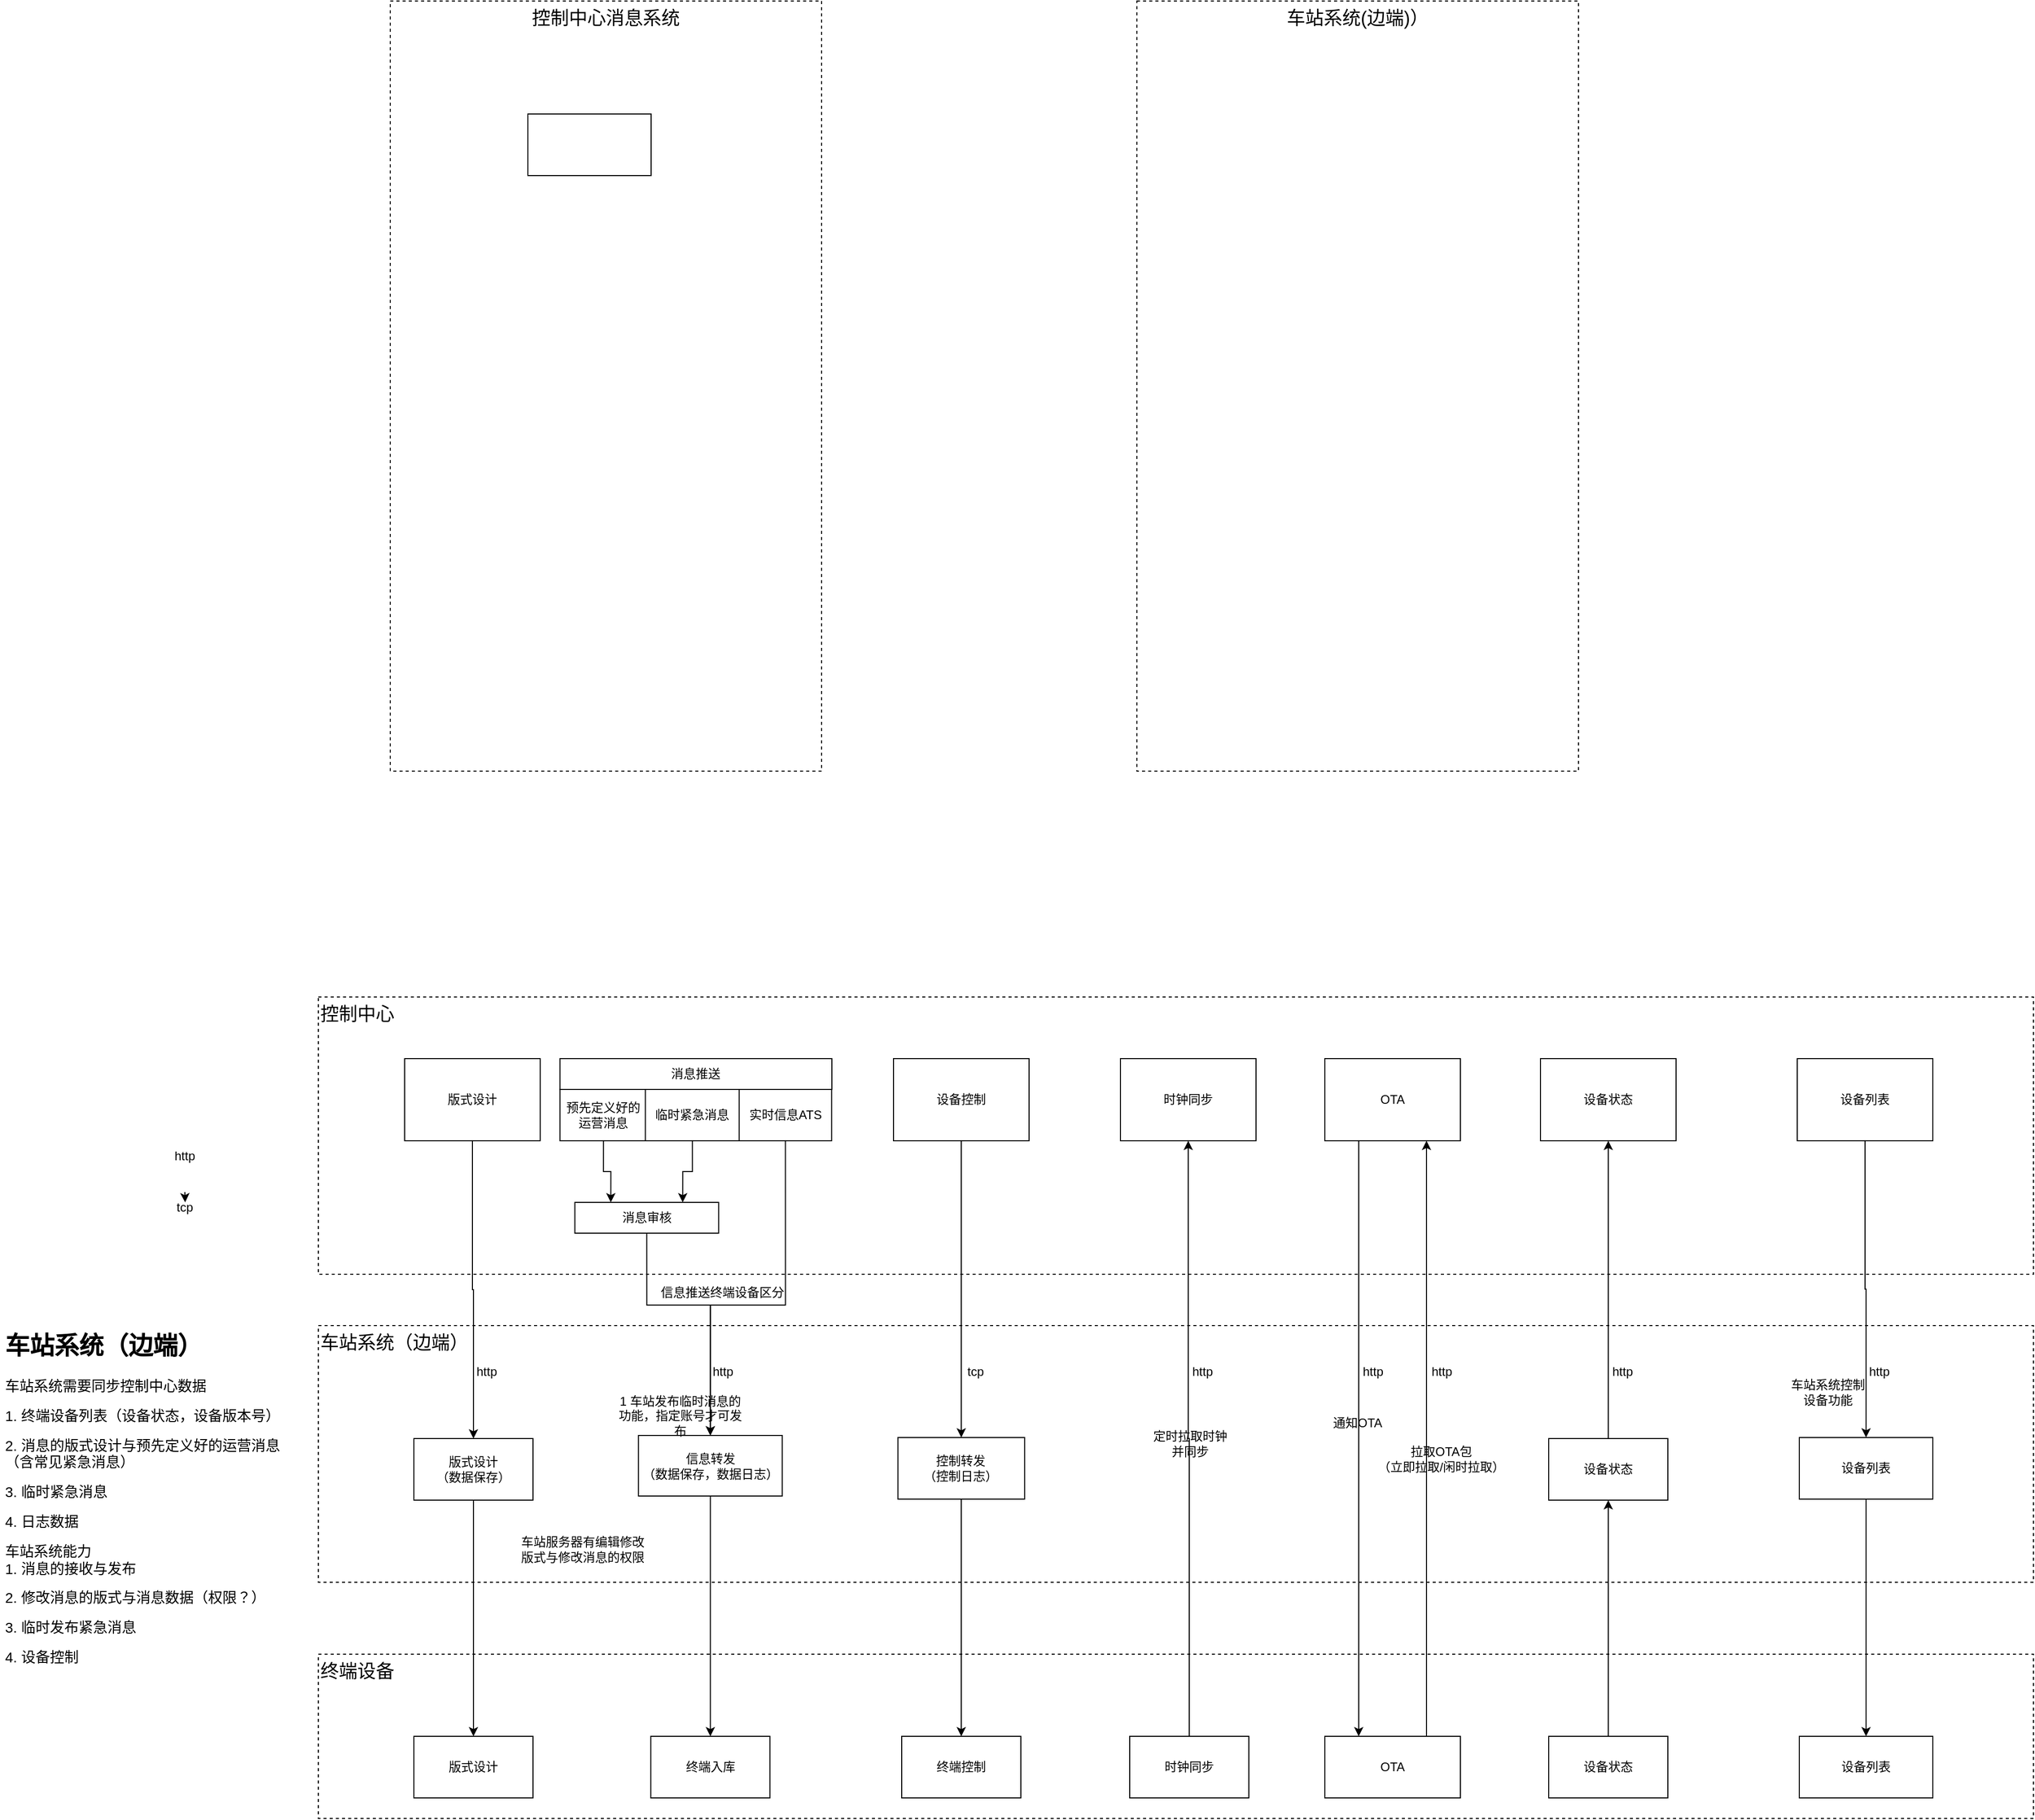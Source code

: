 <mxfile version="21.3.5" type="github">
  <diagram name="第 1 页" id="WxWkG-pKVZrvrhtKARHQ">
    <mxGraphModel dx="1744" dy="909" grid="1" gridSize="10" guides="1" tooltips="1" connect="1" arrows="1" fold="1" page="1" pageScale="1" pageWidth="827" pageHeight="1169" math="0" shadow="0">
      <root>
        <mxCell id="0" />
        <mxCell id="1" parent="0" />
        <mxCell id="FDIz5WSHnkQEFrHZKm8G-6" value="&lt;font style=&quot;font-size: 18px;&quot;&gt;控制中心&lt;/font&gt;" style="rounded=0;whiteSpace=wrap;html=1;align=left;verticalAlign=top;dashed=1;" parent="1" vertex="1">
          <mxGeometry x="320" y="1210" width="1670" height="270" as="geometry" />
        </mxCell>
        <mxCell id="FDIz5WSHnkQEFrHZKm8G-10" value="&lt;font style=&quot;font-size: 18px;&quot;&gt;终端设备&lt;/font&gt;" style="rounded=0;whiteSpace=wrap;html=1;align=left;verticalAlign=top;dashed=1;" parent="1" vertex="1">
          <mxGeometry x="320" y="1850" width="1670" height="160" as="geometry" />
        </mxCell>
        <mxCell id="FDIz5WSHnkQEFrHZKm8G-11" value="&lt;font style=&quot;font-size: 18px;&quot;&gt;车站系统（边端）&lt;/font&gt;" style="rounded=0;whiteSpace=wrap;html=1;align=left;verticalAlign=top;dashed=1;" parent="1" vertex="1">
          <mxGeometry x="320" y="1530" width="1670" height="250" as="geometry" />
        </mxCell>
        <mxCell id="MEf120TzHeJ7vrePYZAw-9" value="&lt;font style=&quot;font-size: 18px;&quot;&gt;车站系统(边端)）&lt;/font&gt;" style="rounded=0;whiteSpace=wrap;html=1;dashed=1;verticalAlign=top;" parent="1" vertex="1">
          <mxGeometry x="1117" y="240" width="430" height="750" as="geometry" />
        </mxCell>
        <mxCell id="MEf120TzHeJ7vrePYZAw-5" value="&lt;font style=&quot;font-size: 18px;&quot;&gt;控制中心消息系统&lt;/font&gt;" style="rounded=0;whiteSpace=wrap;html=1;dashed=1;verticalAlign=top;" parent="1" vertex="1">
          <mxGeometry x="390" y="240" width="420" height="750" as="geometry" />
        </mxCell>
        <mxCell id="FDIz5WSHnkQEFrHZKm8G-16" style="edgeStyle=orthogonalEdgeStyle;rounded=0;orthogonalLoop=1;jettySize=auto;html=1;exitX=0.5;exitY=1;exitDx=0;exitDy=0;entryX=0.5;entryY=0;entryDx=0;entryDy=0;" parent="1" source="FDIz5WSHnkQEFrHZKm8G-12" target="FDIz5WSHnkQEFrHZKm8G-13" edge="1">
          <mxGeometry relative="1" as="geometry" />
        </mxCell>
        <mxCell id="FDIz5WSHnkQEFrHZKm8G-12" value="版式设计" style="rounded=0;whiteSpace=wrap;html=1;" parent="1" vertex="1">
          <mxGeometry x="404" y="1270" width="132" height="80" as="geometry" />
        </mxCell>
        <mxCell id="FDIz5WSHnkQEFrHZKm8G-17" style="edgeStyle=orthogonalEdgeStyle;rounded=0;orthogonalLoop=1;jettySize=auto;html=1;exitX=0.5;exitY=1;exitDx=0;exitDy=0;entryX=0.5;entryY=0;entryDx=0;entryDy=0;" parent="1" source="FDIz5WSHnkQEFrHZKm8G-13" target="FDIz5WSHnkQEFrHZKm8G-15" edge="1">
          <mxGeometry relative="1" as="geometry" />
        </mxCell>
        <mxCell id="FDIz5WSHnkQEFrHZKm8G-13" value="版式设计&lt;br&gt;（数据保存）" style="rounded=0;whiteSpace=wrap;html=1;" parent="1" vertex="1">
          <mxGeometry x="413" y="1640" width="116" height="60" as="geometry" />
        </mxCell>
        <mxCell id="FDIz5WSHnkQEFrHZKm8G-15" value="版式设计" style="rounded=0;whiteSpace=wrap;html=1;" parent="1" vertex="1">
          <mxGeometry x="413" y="1930" width="116" height="60" as="geometry" />
        </mxCell>
        <mxCell id="FDIz5WSHnkQEFrHZKm8G-18" value="消息推送" style="rounded=0;whiteSpace=wrap;html=1;" parent="1" vertex="1">
          <mxGeometry x="555.25" y="1270" width="264.75" height="30" as="geometry" />
        </mxCell>
        <mxCell id="FDIz5WSHnkQEFrHZKm8G-23" style="edgeStyle=orthogonalEdgeStyle;rounded=0;orthogonalLoop=1;jettySize=auto;html=1;exitX=0.5;exitY=1;exitDx=0;exitDy=0;entryX=0.25;entryY=0;entryDx=0;entryDy=0;" parent="1" source="FDIz5WSHnkQEFrHZKm8G-19" target="FDIz5WSHnkQEFrHZKm8G-21" edge="1">
          <mxGeometry relative="1" as="geometry" />
        </mxCell>
        <mxCell id="FDIz5WSHnkQEFrHZKm8G-19" value="预先定义好的运营消息" style="rounded=0;whiteSpace=wrap;html=1;" parent="1" vertex="1">
          <mxGeometry x="555.25" y="1300" width="84.75" height="50" as="geometry" />
        </mxCell>
        <mxCell id="FDIz5WSHnkQEFrHZKm8G-24" style="edgeStyle=orthogonalEdgeStyle;rounded=0;orthogonalLoop=1;jettySize=auto;html=1;exitX=0.5;exitY=1;exitDx=0;exitDy=0;entryX=0.75;entryY=0;entryDx=0;entryDy=0;" parent="1" source="FDIz5WSHnkQEFrHZKm8G-20" target="FDIz5WSHnkQEFrHZKm8G-21" edge="1">
          <mxGeometry relative="1" as="geometry" />
        </mxCell>
        <mxCell id="FDIz5WSHnkQEFrHZKm8G-20" value="临时紧急消息" style="rounded=0;whiteSpace=wrap;html=1;" parent="1" vertex="1">
          <mxGeometry x="638.37" y="1300" width="91.63" height="50" as="geometry" />
        </mxCell>
        <mxCell id="FDIz5WSHnkQEFrHZKm8G-26" style="edgeStyle=orthogonalEdgeStyle;rounded=0;orthogonalLoop=1;jettySize=auto;html=1;exitX=0.5;exitY=1;exitDx=0;exitDy=0;entryX=0.5;entryY=0;entryDx=0;entryDy=0;" parent="1" source="FDIz5WSHnkQEFrHZKm8G-21" target="FDIz5WSHnkQEFrHZKm8G-27" edge="1">
          <mxGeometry relative="1" as="geometry">
            <mxPoint x="639.75" y="1590" as="targetPoint" />
            <Array as="points">
              <mxPoint x="640" y="1510" />
              <mxPoint x="702" y="1510" />
            </Array>
          </mxGeometry>
        </mxCell>
        <mxCell id="FDIz5WSHnkQEFrHZKm8G-21" value="消息审核" style="rounded=0;whiteSpace=wrap;html=1;" parent="1" vertex="1">
          <mxGeometry x="569.75" y="1410" width="140" height="30" as="geometry" />
        </mxCell>
        <mxCell id="FDIz5WSHnkQEFrHZKm8G-28" style="edgeStyle=orthogonalEdgeStyle;rounded=0;orthogonalLoop=1;jettySize=auto;html=1;exitX=0.5;exitY=1;exitDx=0;exitDy=0;entryX=0.5;entryY=0;entryDx=0;entryDy=0;" parent="1" source="FDIz5WSHnkQEFrHZKm8G-22" target="FDIz5WSHnkQEFrHZKm8G-27" edge="1">
          <mxGeometry relative="1" as="geometry">
            <Array as="points">
              <mxPoint x="775" y="1510" />
              <mxPoint x="702" y="1510" />
            </Array>
          </mxGeometry>
        </mxCell>
        <mxCell id="FDIz5WSHnkQEFrHZKm8G-22" value="实时信息ATS" style="rounded=0;whiteSpace=wrap;html=1;" parent="1" vertex="1">
          <mxGeometry x="729.75" y="1300" width="90" height="50" as="geometry" />
        </mxCell>
        <mxCell id="FDIz5WSHnkQEFrHZKm8G-30" style="edgeStyle=orthogonalEdgeStyle;rounded=0;orthogonalLoop=1;jettySize=auto;html=1;exitX=0.5;exitY=1;exitDx=0;exitDy=0;entryX=0.5;entryY=0;entryDx=0;entryDy=0;" parent="1" source="FDIz5WSHnkQEFrHZKm8G-27" target="FDIz5WSHnkQEFrHZKm8G-29" edge="1">
          <mxGeometry relative="1" as="geometry" />
        </mxCell>
        <mxCell id="FDIz5WSHnkQEFrHZKm8G-27" value="信息转发&lt;br&gt;（数据保存，数据日志）" style="rounded=0;whiteSpace=wrap;html=1;" parent="1" vertex="1">
          <mxGeometry x="631.69" y="1637" width="140" height="59" as="geometry" />
        </mxCell>
        <mxCell id="FDIz5WSHnkQEFrHZKm8G-29" value="终端入库" style="rounded=0;whiteSpace=wrap;html=1;" parent="1" vertex="1">
          <mxGeometry x="643.69" y="1930" width="116" height="60" as="geometry" />
        </mxCell>
        <mxCell id="FDIz5WSHnkQEFrHZKm8G-34" style="edgeStyle=orthogonalEdgeStyle;rounded=0;orthogonalLoop=1;jettySize=auto;html=1;exitX=0.5;exitY=1;exitDx=0;exitDy=0;entryX=0.5;entryY=0;entryDx=0;entryDy=0;" parent="1" source="FDIz5WSHnkQEFrHZKm8G-31" target="FDIz5WSHnkQEFrHZKm8G-33" edge="1">
          <mxGeometry relative="1" as="geometry" />
        </mxCell>
        <mxCell id="FDIz5WSHnkQEFrHZKm8G-31" value="设备控制" style="rounded=0;whiteSpace=wrap;html=1;" parent="1" vertex="1">
          <mxGeometry x="880" y="1270" width="132" height="80" as="geometry" />
        </mxCell>
        <mxCell id="FDIz5WSHnkQEFrHZKm8G-36" style="edgeStyle=orthogonalEdgeStyle;rounded=0;orthogonalLoop=1;jettySize=auto;html=1;exitX=0.5;exitY=1;exitDx=0;exitDy=0;entryX=0.5;entryY=0;entryDx=0;entryDy=0;" parent="1" source="FDIz5WSHnkQEFrHZKm8G-33" target="FDIz5WSHnkQEFrHZKm8G-35" edge="1">
          <mxGeometry relative="1" as="geometry" />
        </mxCell>
        <mxCell id="FDIz5WSHnkQEFrHZKm8G-33" value="控制转发&lt;br&gt;（控制日志）" style="rounded=0;whiteSpace=wrap;html=1;" parent="1" vertex="1">
          <mxGeometry x="884.32" y="1639" width="123.37" height="60" as="geometry" />
        </mxCell>
        <mxCell id="FDIz5WSHnkQEFrHZKm8G-35" value="终端控制" style="rounded=0;whiteSpace=wrap;html=1;" parent="1" vertex="1">
          <mxGeometry x="888" y="1930" width="116" height="60" as="geometry" />
        </mxCell>
        <mxCell id="FDIz5WSHnkQEFrHZKm8G-37" value="时钟同步" style="rounded=0;whiteSpace=wrap;html=1;" parent="1" vertex="1">
          <mxGeometry x="1101" y="1270" width="132" height="80" as="geometry" />
        </mxCell>
        <mxCell id="lnaJndpBKy_KP0AAHM30-5" style="edgeStyle=orthogonalEdgeStyle;rounded=0;orthogonalLoop=1;jettySize=auto;html=1;exitX=0.25;exitY=1;exitDx=0;exitDy=0;entryX=0.25;entryY=0;entryDx=0;entryDy=0;" edge="1" parent="1" source="FDIz5WSHnkQEFrHZKm8G-38" target="lnaJndpBKy_KP0AAHM30-2">
          <mxGeometry relative="1" as="geometry" />
        </mxCell>
        <mxCell id="FDIz5WSHnkQEFrHZKm8G-38" value="OTA" style="rounded=0;whiteSpace=wrap;html=1;" parent="1" vertex="1">
          <mxGeometry x="1300" y="1270" width="132" height="80" as="geometry" />
        </mxCell>
        <mxCell id="FDIz5WSHnkQEFrHZKm8G-39" value="设备状态" style="rounded=0;whiteSpace=wrap;html=1;" parent="1" vertex="1">
          <mxGeometry x="1510" y="1270" width="132" height="80" as="geometry" />
        </mxCell>
        <mxCell id="lnaJndpBKy_KP0AAHM30-4" style="edgeStyle=orthogonalEdgeStyle;rounded=0;orthogonalLoop=1;jettySize=auto;html=1;exitX=0.5;exitY=0;exitDx=0;exitDy=0;entryX=0.5;entryY=1;entryDx=0;entryDy=0;" edge="1" parent="1" source="lnaJndpBKy_KP0AAHM30-1" target="FDIz5WSHnkQEFrHZKm8G-37">
          <mxGeometry relative="1" as="geometry" />
        </mxCell>
        <mxCell id="lnaJndpBKy_KP0AAHM30-1" value="时钟同步" style="rounded=0;whiteSpace=wrap;html=1;" vertex="1" parent="1">
          <mxGeometry x="1110" y="1930" width="116" height="60" as="geometry" />
        </mxCell>
        <mxCell id="lnaJndpBKy_KP0AAHM30-6" style="edgeStyle=orthogonalEdgeStyle;rounded=0;orthogonalLoop=1;jettySize=auto;html=1;exitX=0.75;exitY=0;exitDx=0;exitDy=0;entryX=0.75;entryY=1;entryDx=0;entryDy=0;" edge="1" parent="1" source="lnaJndpBKy_KP0AAHM30-2" target="FDIz5WSHnkQEFrHZKm8G-38">
          <mxGeometry relative="1" as="geometry" />
        </mxCell>
        <mxCell id="lnaJndpBKy_KP0AAHM30-2" value="OTA" style="rounded=0;whiteSpace=wrap;html=1;" vertex="1" parent="1">
          <mxGeometry x="1300" y="1930" width="132" height="60" as="geometry" />
        </mxCell>
        <mxCell id="lnaJndpBKy_KP0AAHM30-7" style="edgeStyle=orthogonalEdgeStyle;rounded=0;orthogonalLoop=1;jettySize=auto;html=1;exitX=0.5;exitY=0;exitDx=0;exitDy=0;entryX=0.5;entryY=1;entryDx=0;entryDy=0;" edge="1" parent="1" source="lnaJndpBKy_KP0AAHM30-3" target="lnaJndpBKy_KP0AAHM30-28">
          <mxGeometry relative="1" as="geometry" />
        </mxCell>
        <mxCell id="lnaJndpBKy_KP0AAHM30-3" value="设备状态" style="rounded=0;whiteSpace=wrap;html=1;" vertex="1" parent="1">
          <mxGeometry x="1518" y="1930" width="116" height="60" as="geometry" />
        </mxCell>
        <mxCell id="lnaJndpBKy_KP0AAHM30-12" style="edgeStyle=orthogonalEdgeStyle;rounded=0;orthogonalLoop=1;jettySize=auto;html=1;exitX=0.5;exitY=1;exitDx=0;exitDy=0;entryX=0.5;entryY=0;entryDx=0;entryDy=0;" edge="1" parent="1" source="lnaJndpBKy_KP0AAHM30-9" target="lnaJndpBKy_KP0AAHM30-10">
          <mxGeometry relative="1" as="geometry" />
        </mxCell>
        <mxCell id="lnaJndpBKy_KP0AAHM30-9" value="设备列表" style="rounded=0;whiteSpace=wrap;html=1;" vertex="1" parent="1">
          <mxGeometry x="1760" y="1270" width="132" height="80" as="geometry" />
        </mxCell>
        <mxCell id="lnaJndpBKy_KP0AAHM30-13" style="edgeStyle=orthogonalEdgeStyle;rounded=0;orthogonalLoop=1;jettySize=auto;html=1;exitX=0.5;exitY=1;exitDx=0;exitDy=0;" edge="1" parent="1" source="lnaJndpBKy_KP0AAHM30-10" target="lnaJndpBKy_KP0AAHM30-11">
          <mxGeometry relative="1" as="geometry" />
        </mxCell>
        <mxCell id="lnaJndpBKy_KP0AAHM30-10" value="设备列表" style="rounded=0;whiteSpace=wrap;html=1;" vertex="1" parent="1">
          <mxGeometry x="1762" y="1639" width="130" height="60" as="geometry" />
        </mxCell>
        <mxCell id="lnaJndpBKy_KP0AAHM30-11" value="设备列表" style="rounded=0;whiteSpace=wrap;html=1;" vertex="1" parent="1">
          <mxGeometry x="1762" y="1930" width="130" height="60" as="geometry" />
        </mxCell>
        <mxCell id="lnaJndpBKy_KP0AAHM30-15" value="1 车站发布临时消息的功能，指定账号才可发布" style="text;html=1;strokeColor=none;fillColor=none;align=center;verticalAlign=middle;whiteSpace=wrap;rounded=0;" vertex="1" parent="1">
          <mxGeometry x="607.25" y="1600" width="131.38" height="35" as="geometry" />
        </mxCell>
        <mxCell id="lnaJndpBKy_KP0AAHM30-17" value="车站系统控制设备功能" style="text;html=1;strokeColor=none;fillColor=none;align=center;verticalAlign=middle;whiteSpace=wrap;rounded=0;" vertex="1" parent="1">
          <mxGeometry x="1750" y="1570" width="80" height="50" as="geometry" />
        </mxCell>
        <mxCell id="lnaJndpBKy_KP0AAHM30-21" value="定时拉取时钟并同步" style="text;html=1;strokeColor=none;fillColor=none;align=center;verticalAlign=middle;whiteSpace=wrap;rounded=0;" vertex="1" parent="1">
          <mxGeometry x="1129" y="1620" width="80" height="50" as="geometry" />
        </mxCell>
        <mxCell id="lnaJndpBKy_KP0AAHM30-22" value="通知OTA" style="text;html=1;strokeColor=none;fillColor=none;align=center;verticalAlign=middle;whiteSpace=wrap;rounded=0;" vertex="1" parent="1">
          <mxGeometry x="1292" y="1600" width="80" height="50" as="geometry" />
        </mxCell>
        <mxCell id="lnaJndpBKy_KP0AAHM30-24" value="拉取OTA包&lt;br&gt;（立即拉取/闲时拉取）" style="text;html=1;strokeColor=none;fillColor=none;align=center;verticalAlign=middle;whiteSpace=wrap;rounded=0;" vertex="1" parent="1">
          <mxGeometry x="1350" y="1640" width="127" height="40" as="geometry" />
        </mxCell>
        <mxCell id="lnaJndpBKy_KP0AAHM30-25" value="信息推送终端设备区分" style="text;html=1;strokeColor=none;fillColor=none;align=center;verticalAlign=middle;whiteSpace=wrap;rounded=0;" vertex="1" parent="1">
          <mxGeometry x="648" y="1480" width="131.38" height="35" as="geometry" />
        </mxCell>
        <mxCell id="lnaJndpBKy_KP0AAHM30-27" value="车站服务器有编辑修改版式与修改消息的权限" style="text;html=1;strokeColor=none;fillColor=none;align=center;verticalAlign=middle;whiteSpace=wrap;rounded=0;" vertex="1" parent="1">
          <mxGeometry x="512.31" y="1730" width="131.38" height="35" as="geometry" />
        </mxCell>
        <mxCell id="lnaJndpBKy_KP0AAHM30-30" style="edgeStyle=orthogonalEdgeStyle;rounded=0;orthogonalLoop=1;jettySize=auto;html=1;exitX=0.5;exitY=0;exitDx=0;exitDy=0;" edge="1" parent="1" source="lnaJndpBKy_KP0AAHM30-28" target="FDIz5WSHnkQEFrHZKm8G-39">
          <mxGeometry relative="1" as="geometry" />
        </mxCell>
        <mxCell id="lnaJndpBKy_KP0AAHM30-28" value="设备状态" style="rounded=0;whiteSpace=wrap;html=1;" vertex="1" parent="1">
          <mxGeometry x="1518" y="1640" width="116" height="60" as="geometry" />
        </mxCell>
        <mxCell id="lnaJndpBKy_KP0AAHM30-31" value="" style="rounded=0;whiteSpace=wrap;html=1;" vertex="1" parent="1">
          <mxGeometry x="524" y="350" width="120" height="60" as="geometry" />
        </mxCell>
        <mxCell id="lnaJndpBKy_KP0AAHM30-32" value="&lt;h1&gt;车站系统（边端）&lt;/h1&gt;&lt;p&gt;&lt;font style=&quot;font-size: 14px;&quot;&gt;车站系统需要同步控制中心数据&lt;/font&gt;&lt;/p&gt;&lt;p&gt;&lt;font style=&quot;font-size: 14px;&quot;&gt;1. 终端设备列表（设备状态，设备版本号）&lt;/font&gt;&lt;/p&gt;&lt;p&gt;&lt;font style=&quot;font-size: 14px;&quot;&gt;2. 消息的版式设计与预先定义好的运营消息（含常见紧急消息）&lt;/font&gt;&lt;/p&gt;&lt;p&gt;&lt;font style=&quot;font-size: 14px;&quot;&gt;3. 临时紧急消息&lt;/font&gt;&lt;/p&gt;&lt;p&gt;&lt;font style=&quot;font-size: 14px;&quot;&gt;4. 日志数据&lt;/font&gt;&lt;/p&gt;&lt;p&gt;&lt;font style=&quot;font-size: 14px;&quot;&gt;车站系统能力&lt;br&gt;1. 消息的接收与发布&lt;/font&gt;&lt;/p&gt;&lt;p&gt;&lt;font style=&quot;font-size: 14px;&quot;&gt;2. 修改消息的版式与消息数据（权限？）&lt;/font&gt;&lt;/p&gt;&lt;p&gt;&lt;font style=&quot;font-size: 14px;&quot;&gt;3. 临时发布紧急消息&lt;/font&gt;&lt;/p&gt;&lt;p&gt;&lt;font style=&quot;font-size: 14px;&quot;&gt;4. 设备控制&lt;/font&gt;&lt;/p&gt;" style="text;html=1;strokeColor=none;fillColor=none;spacing=5;spacingTop=-20;whiteSpace=wrap;overflow=hidden;rounded=0;" vertex="1" parent="1">
          <mxGeometry x="10" y="1530" width="300" height="390" as="geometry" />
        </mxCell>
        <mxCell id="lnaJndpBKy_KP0AAHM30-33" value="http" style="text;html=1;strokeColor=none;fillColor=none;align=center;verticalAlign=middle;whiteSpace=wrap;rounded=0;" vertex="1" parent="1">
          <mxGeometry x="160" y="1350" width="60" height="30" as="geometry" />
        </mxCell>
        <mxCell id="lnaJndpBKy_KP0AAHM30-34" value="tcp" style="text;html=1;strokeColor=none;fillColor=none;align=center;verticalAlign=middle;whiteSpace=wrap;rounded=0;" vertex="1" parent="1">
          <mxGeometry x="160" y="1400" width="60" height="30" as="geometry" />
        </mxCell>
        <mxCell id="lnaJndpBKy_KP0AAHM30-35" value="http" style="text;html=1;strokeColor=none;fillColor=none;align=center;verticalAlign=middle;whiteSpace=wrap;rounded=0;" vertex="1" parent="1">
          <mxGeometry x="454" y="1560" width="60" height="30" as="geometry" />
        </mxCell>
        <mxCell id="lnaJndpBKy_KP0AAHM30-36" value="tcp" style="text;html=1;strokeColor=none;fillColor=none;align=center;verticalAlign=middle;whiteSpace=wrap;rounded=0;" vertex="1" parent="1">
          <mxGeometry x="930" y="1560" width="60" height="30" as="geometry" />
        </mxCell>
        <mxCell id="lnaJndpBKy_KP0AAHM30-37" value="http" style="text;html=1;strokeColor=none;fillColor=none;align=center;verticalAlign=middle;whiteSpace=wrap;rounded=0;" vertex="1" parent="1">
          <mxGeometry x="683.69" y="1560" width="60" height="30" as="geometry" />
        </mxCell>
        <mxCell id="lnaJndpBKy_KP0AAHM30-38" style="edgeStyle=orthogonalEdgeStyle;rounded=0;orthogonalLoop=1;jettySize=auto;html=1;exitX=0.5;exitY=0;exitDx=0;exitDy=0;entryX=0.505;entryY=0.333;entryDx=0;entryDy=0;entryPerimeter=0;" edge="1" parent="1" source="lnaJndpBKy_KP0AAHM30-34" target="lnaJndpBKy_KP0AAHM30-34">
          <mxGeometry relative="1" as="geometry" />
        </mxCell>
        <mxCell id="lnaJndpBKy_KP0AAHM30-39" value="http" style="text;html=1;strokeColor=none;fillColor=none;align=center;verticalAlign=middle;whiteSpace=wrap;rounded=0;" vertex="1" parent="1">
          <mxGeometry x="1151" y="1560" width="60" height="30" as="geometry" />
        </mxCell>
        <mxCell id="lnaJndpBKy_KP0AAHM30-40" value="http" style="text;html=1;strokeColor=none;fillColor=none;align=center;verticalAlign=middle;whiteSpace=wrap;rounded=0;" vertex="1" parent="1">
          <mxGeometry x="1317" y="1560" width="60" height="30" as="geometry" />
        </mxCell>
        <mxCell id="lnaJndpBKy_KP0AAHM30-41" value="http" style="text;html=1;strokeColor=none;fillColor=none;align=center;verticalAlign=middle;whiteSpace=wrap;rounded=0;" vertex="1" parent="1">
          <mxGeometry x="1383.5" y="1560" width="60" height="30" as="geometry" />
        </mxCell>
        <mxCell id="lnaJndpBKy_KP0AAHM30-42" value="http" style="text;html=1;strokeColor=none;fillColor=none;align=center;verticalAlign=middle;whiteSpace=wrap;rounded=0;" vertex="1" parent="1">
          <mxGeometry x="1560" y="1560" width="60" height="30" as="geometry" />
        </mxCell>
        <mxCell id="lnaJndpBKy_KP0AAHM30-43" value="http" style="text;html=1;strokeColor=none;fillColor=none;align=center;verticalAlign=middle;whiteSpace=wrap;rounded=0;" vertex="1" parent="1">
          <mxGeometry x="1810" y="1560" width="60" height="30" as="geometry" />
        </mxCell>
      </root>
    </mxGraphModel>
  </diagram>
</mxfile>
